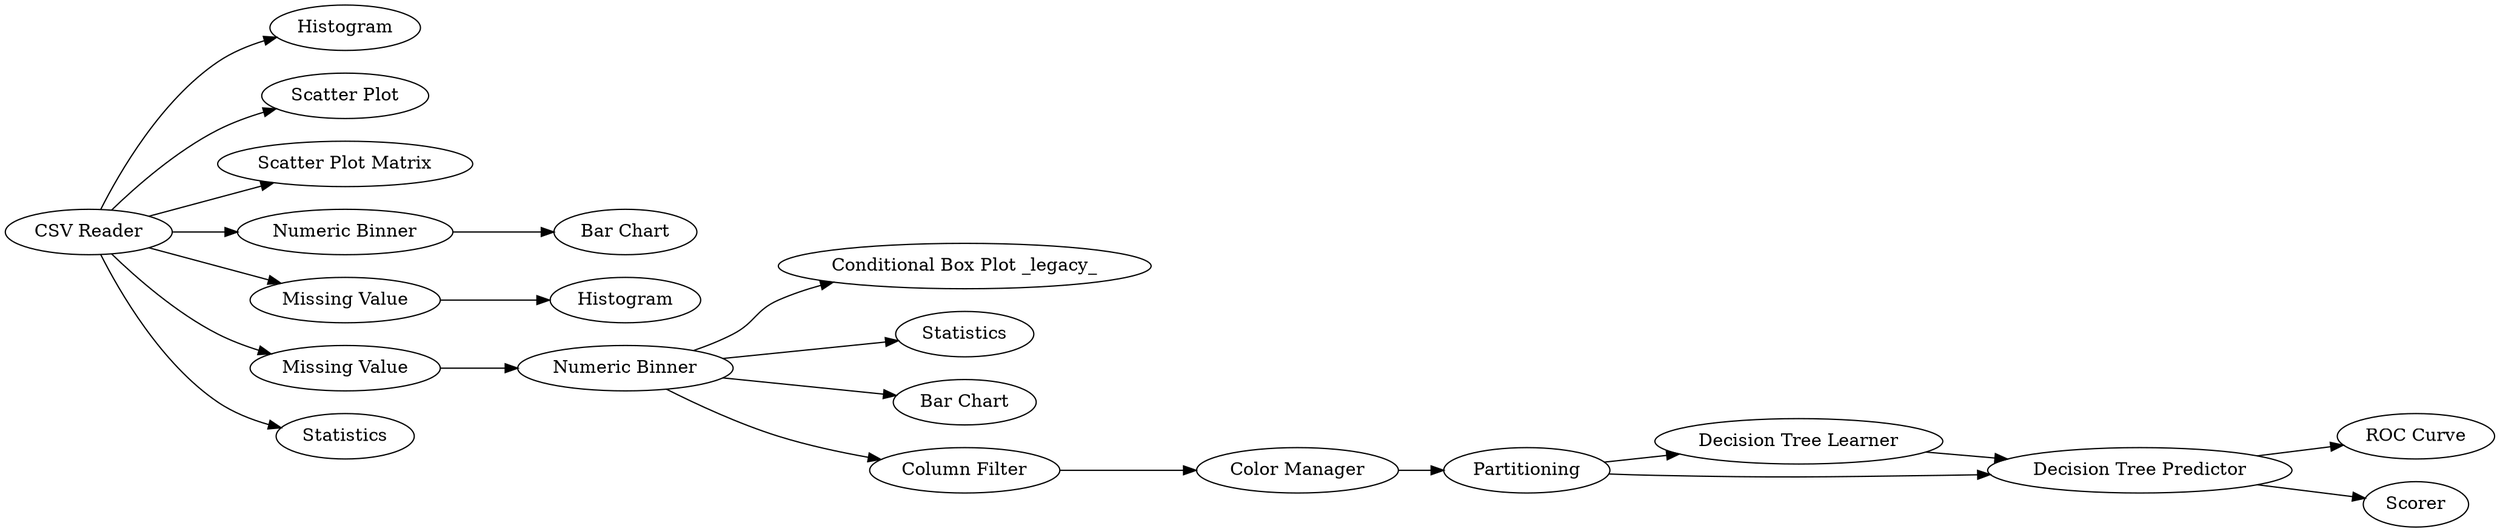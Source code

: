 digraph {
	1 [label="CSV Reader"]
	2 [label=Histogram]
	3 [label="Scatter Plot"]
	4 [label="Scatter Plot Matrix"]
	7 [label="Numeric Binner"]
	8 [label="Numeric Binner"]
	9 [label="Conditional Box Plot _legacy_"]
	10 [label="Bar Chart"]
	11 [label="Missing Value"]
	12 [label=Histogram]
	13 [label="Missing Value"]
	14 [label=Statistics]
	15 [label=Statistics]
	16 [label="Bar Chart"]
	17 [label="Column Filter"]
	18 [label="Color Manager"]
	19 [label=Partitioning]
	20 [label="Decision Tree Learner"]
	21 [label="Decision Tree Predictor"]
	22 [label="ROC Curve"]
	23 [label=Scorer]
	1 -> 3
	1 -> 2
	1 -> 4
	1 -> 7
	1 -> 11
	1 -> 13
	1 -> 14
	7 -> 10
	8 -> 9
	8 -> 15
	8 -> 16
	8 -> 17
	11 -> 12
	13 -> 8
	17 -> 18
	18 -> 19
	19 -> 21
	19 -> 20
	20 -> 21
	21 -> 22
	21 -> 23
	rankdir=LR
}
